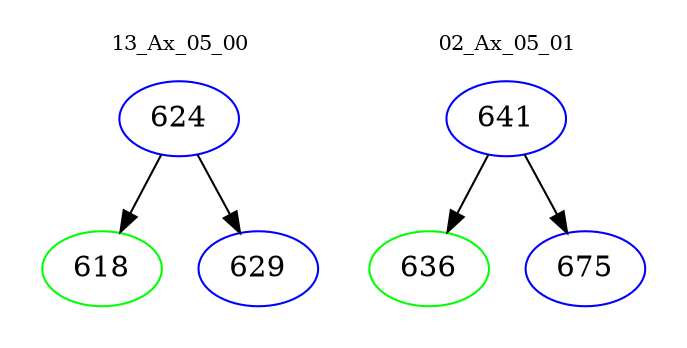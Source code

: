 digraph{
subgraph cluster_0 {
color = white
label = "13_Ax_05_00";
fontsize=10;
T0_624 [label="624", color="blue"]
T0_624 -> T0_618 [color="black"]
T0_618 [label="618", color="green"]
T0_624 -> T0_629 [color="black"]
T0_629 [label="629", color="blue"]
}
subgraph cluster_1 {
color = white
label = "02_Ax_05_01";
fontsize=10;
T1_641 [label="641", color="blue"]
T1_641 -> T1_636 [color="black"]
T1_636 [label="636", color="green"]
T1_641 -> T1_675 [color="black"]
T1_675 [label="675", color="blue"]
}
}
